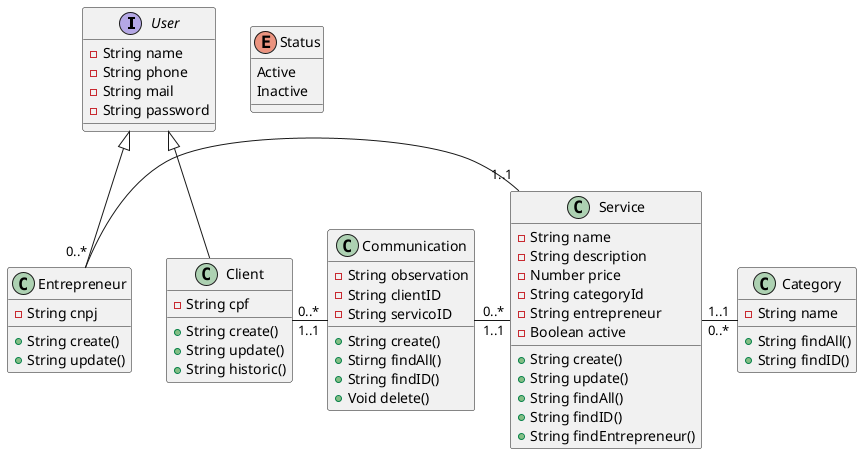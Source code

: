 @startuml DiagramClass
    interface User {
      -String name
      -String phone
      -String mail
      -String password
    }

    class Entrepreneur extends User {
      -String cnpj
      +String create()
      +String update()
    }

    class Client extends User {
      -String cpf
      +String create()
      +String update()
      +String historic()
    }

    class Service {
      -String name
      -String description
      -Number price
      -String categoryId
      -String entrepreneur
      -Boolean active

      +String create()
      +String update()
      +String findAll()
      +String findID()
      +String findEntrepreneur()
    }

    Entrepreneur "0..*" - "1..1" Service

    enum Status{
      Active
      Inactive
    }

    class Category {
      -String name

      +String findAll()
      +String findID()
    }

    Service "1..1" - "0..*" Category

    class Communication{
      -String observation 
      -String clientID
      -String servicoID

      +String create()
      +Stirng findAll()
      +String findID()
      +Void delete()
    }

    Client "0..*" - "1..1" Communication
    Communication "0..*" - "1..1" Service
    
@enduml